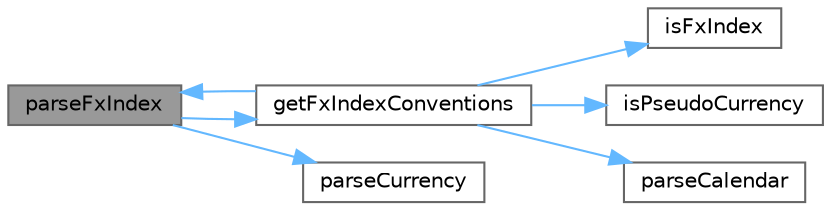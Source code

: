 digraph "parseFxIndex"
{
 // INTERACTIVE_SVG=YES
 // LATEX_PDF_SIZE
  bgcolor="transparent";
  edge [fontname=Helvetica,fontsize=10,labelfontname=Helvetica,labelfontsize=10];
  node [fontname=Helvetica,fontsize=10,shape=box,height=0.2,width=0.4];
  rankdir="LR";
  Node1 [label="parseFxIndex",height=0.2,width=0.4,color="gray40", fillcolor="grey60", style="filled", fontcolor="black",tooltip="Convert std::string to QuantExt::FxIndex."];
  Node1 -> Node2 [color="steelblue1",style="solid"];
  Node2 [label="getFxIndexConventions",height=0.2,width=0.4,color="grey40", fillcolor="white", style="filled",URL="$namespaceore_1_1data.html#a924eb5d1881d31c82ac8abbdc15a5027",tooltip=" "];
  Node2 -> Node3 [color="steelblue1",style="solid"];
  Node3 [label="isFxIndex",height=0.2,width=0.4,color="grey40", fillcolor="white", style="filled",URL="$namespaceore_1_1data.html#a123e19b0fac4f5124a8c26bad300de0e",tooltip=" "];
  Node2 -> Node4 [color="steelblue1",style="solid"];
  Node4 [label="isPseudoCurrency",height=0.2,width=0.4,color="grey40", fillcolor="white", style="filled",URL="$group__utilities.html#gac0cf10eef45b9d706e29e7eb2ddddc90",tooltip="check for pseudo currency = precious metal or crypto currency *‍/"];
  Node2 -> Node5 [color="steelblue1",style="solid"];
  Node5 [label="parseCalendar",height=0.2,width=0.4,color="grey40", fillcolor="white", style="filled",URL="$group__utilities.html#ga0f72d6fcccae10a674bdcd5095200f14",tooltip="Convert text to QuantLib::Calendar."];
  Node2 -> Node1 [color="steelblue1",style="solid"];
  Node1 -> Node6 [color="steelblue1",style="solid"];
  Node6 [label="parseCurrency",height=0.2,width=0.4,color="grey40", fillcolor="white", style="filled",URL="$group__utilities.html#ga6e9e781a58e78200301c76161589fc7b",tooltip="Convert text to QuantLib::Currency."];
}
